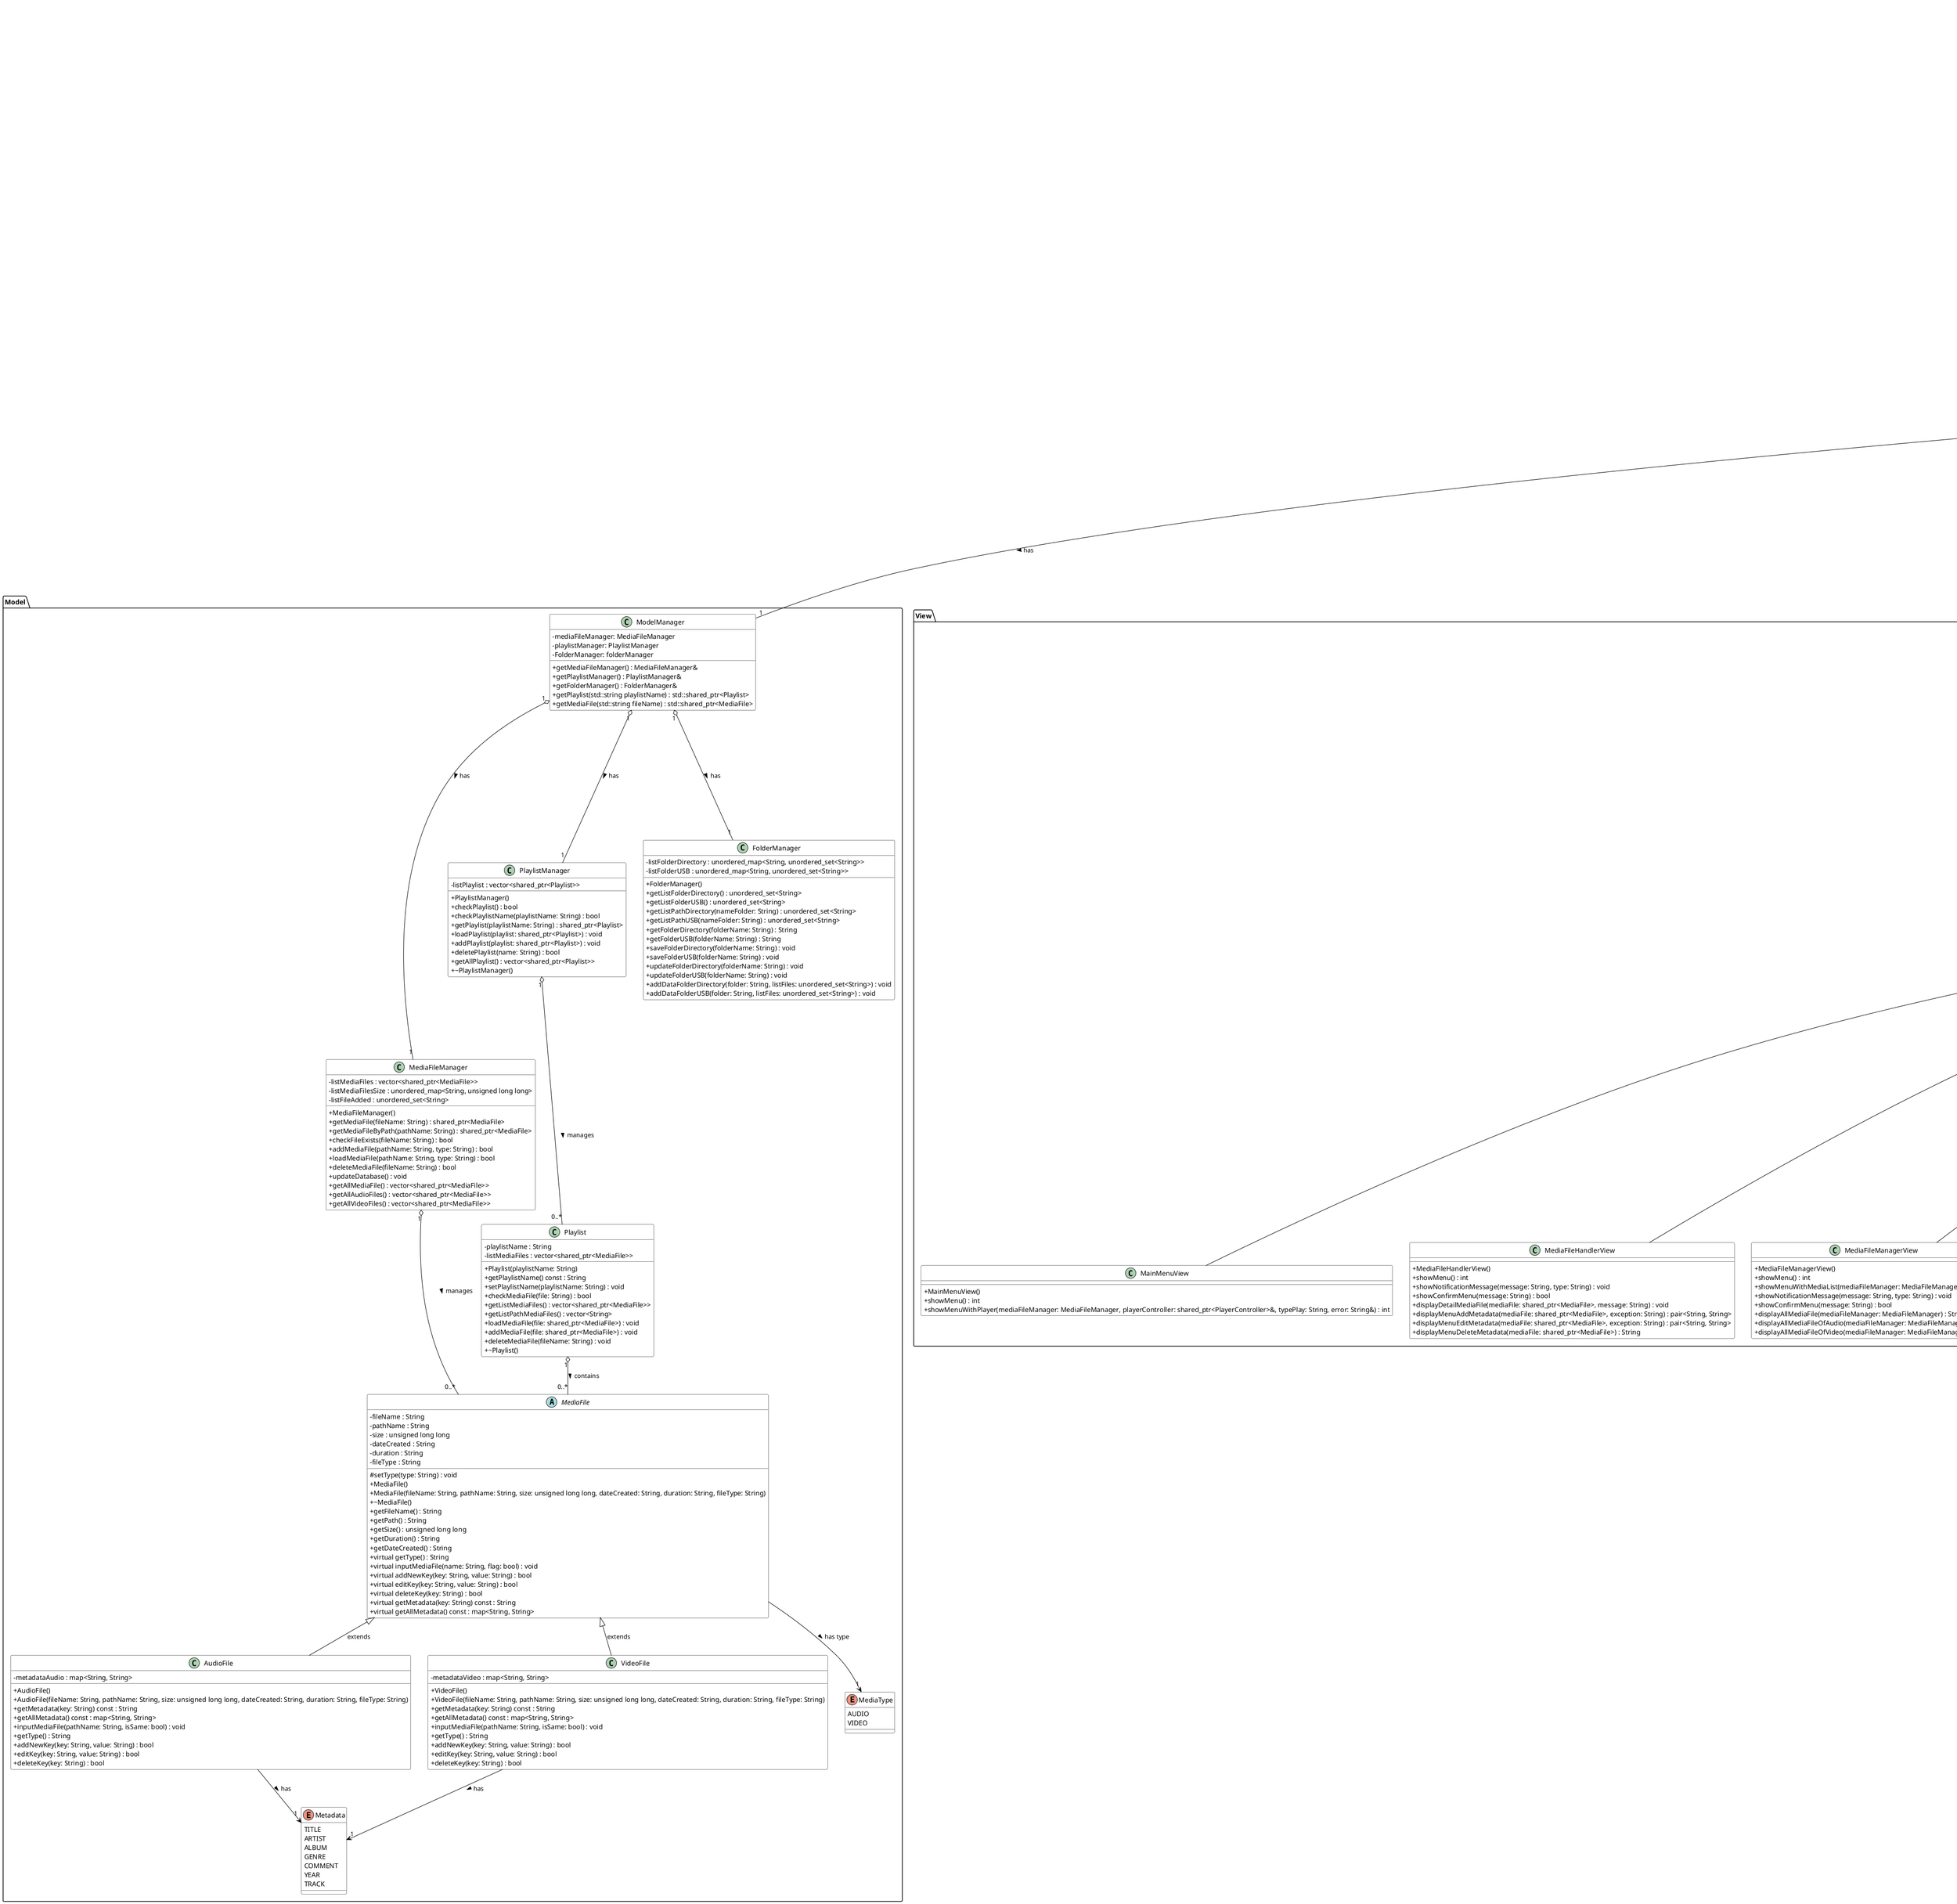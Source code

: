 @startuml Media Player Class Diagram

' Style configurations
skinparam classAttributeIconSize 0
skinparam class {
    BackgroundColor white
    ArrowColor black
    BorderColor black
}

package Model {

    class ModelManager{
        - mediaFileManager: MediaFileManager
        - playlistManager: PlaylistManager
        - FolderManager: folderManager
        + getMediaFileManager() : MediaFileManager&
        + getPlaylistManager() : PlaylistManager&
        + getFolderManager() : FolderManager&
        + getPlaylist(std::string playlistName) : std::shared_ptr<Playlist>
        + getMediaFile(std::string fileName) : std::shared_ptr<MediaFile>
    }

    abstract class MediaFile {
        - fileName : String
        - pathName : String
        - size : unsigned long long
        - dateCreated : String
        - duration : String
        - fileType : String
        # setType(type: String) : void
        + MediaFile()
        + MediaFile(fileName: String, pathName: String, size: unsigned long long, dateCreated: String, duration: String, fileType: String)
        + ~MediaFile()
        + getFileName() : String
        + getPath() : String
        + getSize() : unsigned long long
        + getDuration() : String
        + getDateCreated() : String
        + virtual getType() : String
        + virtual inputMediaFile(name: String, flag: bool) : void
        + virtual addNewKey(key: String, value: String) : bool
        + virtual editKey(key: String, value: String) : bool
        + virtual deleteKey(key: String) : bool
        + virtual getMetadata(key: String) const : String
        + virtual getAllMetadata() const : map<String, String>
    }
    
    class AudioFile {
        - metadataAudio : map<String, String>
        + AudioFile()
        + AudioFile(fileName: String, pathName: String, size: unsigned long long, dateCreated: String, duration: String, fileType: String)
        + getMetadata(key: String) const : String
        + getAllMetadata() const : map<String, String>
        + inputMediaFile(pathName: String, isSame: bool) : void
        + getType() : String
        + addNewKey(key: String, value: String) : bool
        + editKey(key: String, value: String) : bool
        + deleteKey(key: String) : bool
    }
    
    class VideoFile {
        - metadataVideo : map<String, String>
        + VideoFile()
        + VideoFile(fileName: String, pathName: String, size: unsigned long long, dateCreated: String, duration: String, fileType: String)
        + getMetadata(key: String) const : String
        + getAllMetadata() const : map<String, String>
        + inputMediaFile(pathName: String, isSame: bool) : void
        + getType() : String
        + addNewKey(key: String, value: String) : bool
        + editKey(key: String, value: String) : bool
        + deleteKey(key: String) : bool
    }
    
    class Playlist {
        - playlistName : String
        - listMediaFiles : vector<shared_ptr<MediaFile>>
        + Playlist(playlistName: String)
        + getPlaylistName() const : String
        + setPlaylistName(playlistName: String) : void
        + checkMediaFile(file: String) : bool
        + getListMediaFiles() : vector<shared_ptr<MediaFile>>
        + getListPathMediaFiles() : vector<String>
        + loadMediaFile(file: shared_ptr<MediaFile>) : void
        + addMediaFile(file: shared_ptr<MediaFile>) : void
        + deleteMediaFile(fileName: String) : void
        + ~Playlist()
    }

    class MediaFileManager {
        - listMediaFiles : vector<shared_ptr<MediaFile>>
        - listMediaFilesSize : unordered_map<String, unsigned long long>
        - listFileAdded : unordered_set<String>
        + MediaFileManager()
        + getMediaFile(fileName: String) : shared_ptr<MediaFile>
        + getMediaFileByPath(pathName: String) : shared_ptr<MediaFile>
        + checkFileExists(fileName: String) : bool
        + addMediaFile(pathName: String, type: String) : bool
        + loadMediaFile(pathName: String, type: String) : bool
        + deleteMediaFile(fileName: String) : bool
        + updateDatabase() : void
        + getAllMediaFile() : vector<shared_ptr<MediaFile>>
        + getAllAudioFiles() : vector<shared_ptr<MediaFile>>
        + getAllVideoFiles() : vector<shared_ptr<MediaFile>>
    }

    class PlaylistManager {
        - listPlaylist : vector<shared_ptr<Playlist>>
        + PlaylistManager()
        + checkPlaylist() : bool
        + checkPlaylistName(playlistName: String) : bool
        + getPlaylist(playlistName: String) : shared_ptr<Playlist>
        + loadPlaylist(playlist: shared_ptr<Playlist>) : void
        + addPlaylist(playlist: shared_ptr<Playlist>) : void
        + deletePlaylist(name: String) : bool
        + getAllPlaylist() : vector<shared_ptr<Playlist>>
        + ~PlaylistManager()
    }
    
    class FolderManager {
        - listFolderDirectory : unordered_map<String, unordered_set<String>>
        - listFolderUSB : unordered_map<String, unordered_set<String>>
        + FolderManager()
        + getListFolderDirectory() : unordered_set<String>
        + getListFolderUSB() : unordered_set<String>
        + getListPathDirectory(nameFolder: String) : unordered_set<String>
        + getListPathUSB(nameFolder: String) : unordered_set<String>
        + getFolderDirectory(folderName: String) : String
        + getFolderUSB(folderName: String) : String
        + saveFolderDirectory(folderName: String) : void
        + saveFolderUSB(folderName: String) : void
        + updateFolderDirectory(folderName: String) : void
        + updateFolderUSB(folderName: String) : void
        + addDataFolderDirectory(folder: String, listFiles: unordered_set<String>) : void
        + addDataFolderUSB(folder: String, listFiles: unordered_set<String>) : void
    }

    enum MediaType {
    AUDIO
    VIDEO
    }

    enum Metadata{
        TITLE
        ARTIST
        ALBUM
        GENRE
        COMMENT
        YEAR
        TRACK
    }

    ' Inheritance relationships
    MediaFile <|-- AudioFile : extends
    MediaFile <|-- VideoFile : extends

    ' Composition relationships (strong ownership)
    PlaylistManager "1" o-- "0..*" Playlist : manages >
    Playlist "1" o-- "0..*" MediaFile : contains >
    MediaFileManager "1" o-- "0..*" MediaFile : manages >

    ModelManager "1" o-- "1" MediaFileManager : has >
    ModelManager "1" o-- "1" PlaylistManager : has >
    ModelManager "1" o-- "1" FolderManager : has >

    ' Association relationships

    MediaFile --> "1" MediaType : has type >
    AudioFile --> "1" Metadata : has >
    VideoFile --> "1" Metadata : has >
    
}




package View {
    class ViewManager {
        - views : unordered_map<String, shared_ptr<BaseView>>
        - currentView : shared_ptr<BaseView>
        + ViewManager()
        + getView(viewName: String) : shared_ptr<BaseView>
        + ~ViewManager()
    }

    abstract class BaseView {
        + BaseView()
        + virtual ~BaseView()
        + virtual showMenu() : int
        + virtual showNotificationMessage(title: String, message: String) : void
        + virtual showConfirmMenu(message: String) : bool
        + virtual showMenuWithPlayer(mediaManager: MediaFileManager, playerController: shared_ptr<PlayerController>&, title: String, message: String&) : int
        + virtual displayAllMediaFile(mediaManager: MediaFileManager) : String
        + virtual displayAllMediaFileOfAudio(mediaManager: MediaFileManager) : String
        + virtual displayAllMediaFileOfVideo(mediaManager: MediaFileManager) : String
        + virtual showMenuWithMediaList(mediaManager: MediaFileManager) : int
        + virtual displayDetailMediaFile(mediaFile: shared_ptr<MediaFile>, title: String) : void
        + virtual displayMenuAddMetadata(mediaFile: shared_ptr<MediaFile>, title: String) : pair<String, String>
        + virtual displayMenuEditMetadata(mediaFile: shared_ptr<MediaFile>, title: String) : pair<String, String>
        + virtual displayMenuDeleteMetadata(mediaFile: shared_ptr<MediaFile>) : String
        + virtual displayAllMediaFileInPlaylist(playlist: shared_ptr<Playlist>) : String
        + virtual showMenuWithMediaListInPlaylist(playlist: shared_ptr<Playlist>) : int
        + virtual displayAllFolder(folderData: pair<unordered_set<String>, unordered_set<String>>) : pair<String, String>
        + virtual displayAllPlaylist(playlistManager: PlaylistManager) : String
        + virtual showMenuWithPlaylist(playlists: vector<shared_ptr<Playlist>>) : int
        + virtual showMenuCreatePlaylist() : String
        + virtual showListFolder(folders: vector<String>) : int
        + virtual showListUSBName(usbNames: vector<String>) : int
        + virtual setListPathNameIsAdded(paths: unordered_set<String>) : void
        + virtual showFileAdded() : void
        + virtual getPortAndBaudRate(ports: vector<String>, baudRates: vector<String>) : pair<String, unsigned int>
    }

    class MainMenuView {
        + MainMenuView()
        + showMenu() : int
        + showMenuWithPlayer(mediaFileManager: MediaFileManager, playerController: shared_ptr<PlayerController>&, typePlay: String, error: String&) : int
    }

    class MediaFileHandlerView {
        + MediaFileHandlerView()
        + showMenu() : int
        + showNotificationMessage(message: String, type: String) : void
        + showConfirmMenu(message: String) : bool
        + displayDetailMediaFile(mediaFile: shared_ptr<MediaFile>, message: String) : void
        + displayMenuAddMetadata(mediaFile: shared_ptr<MediaFile>, exception: String) : pair<String, String>
        + displayMenuEditMetadata(mediaFile: shared_ptr<MediaFile>, exception: String) : pair<String, String>
        + displayMenuDeleteMetadata(mediaFile: shared_ptr<MediaFile>) : String
    }
    
    class MediaFileManagerView {
        + MediaFileManagerView()
        + showMenu() : int
        + showMenuWithMediaList(mediaFileManager: MediaFileManager) : int
        + showNotificationMessage(message: String, type: String) : void
        + showConfirmMenu(message: String) : bool
        + displayAllMediaFile(mediaFileManager: MediaFileManager) : String
        + displayAllMediaFileOfAudio(mediaFileManager: MediaFileManager) : String
        + displayAllMediaFileOfVideo(mediaFileManager: MediaFileManager) : String
    }

    class PlaylistHandlerView {
        + PlaylistHandlerView()
        + showMenu() : int
        + showConfirmMenu(message: String) : bool
        + showNotificationMessage(message: String, type: String) : void
        + showMenuCreatePlaylist() : String
        + showMenuWithMediaListInPlaylist(playlist: shared_ptr<Playlist>) : int
        + displayAllMediaFileInPlaylist(playlist: shared_ptr<Playlist>) : String
        + displayAllFolder(listFolderDirectoryAndUSB: pair<unordered_set<String>, unordered_set<String>>) : pair<String, String>
    }

    class PlaylistManagerView {
        + PlaylistManagerView()
        + showMenu() : int
        + showMenuWithPlaylist(listPlaylist: vector<shared_ptr<Playlist>>) : int
        + showConfirmMenu(message: String) : bool
        + showNotificationMessage(message: String, type: String) : void
        + showMenuCreatePlaylist() : String
        + displayAllPlaylist(playlistManager: PlaylistManager) : String
    }

    class ScanView {
        - listPathNameIsAdded : unordered_set<String>
        + ScanView()
        + showMenu() : int
        + showListFolder(listFolder: vector<String>) : int
        + showListUSBName(usbDevices: vector<String>) : int
        + setListPathNameIsAdded(listPathName: unordered_set<String>) : void
        + showFileAdded() : void
    }

    class UartView {
        + UartView()
        + showMenu() : int
        + getPortAndBaudRate(portList: vector<String>, baudRateOptions: vector<String>) : pair<String, unsigned int>
    }


    ViewManager o--> BaseView : has >

    BaseView <|-- MainMenuView
    BaseView <|-- MediaFileHandlerView
    BaseView <|-- MediaFileManagerView
    BaseView <|-- PlaylistHandlerView
    BaseView <|-- PlaylistManagerView
    BaseView <|-- ScanView
    BaseView <|-- UartView
}


package Controller {
    class ControllerManager {
        - model : ModelManager
        - view : ViewManager
        - uartManager : shared_ptr<UARTManager>
        - scannerController : shared_ptr<MediaScannerController>
        - mediaFileHandlerController : shared_ptr<MediaFileController>
        - mediaPlaylistController : shared_ptr<MediaPlaylistController>
        - playerController : shared_ptr<PlayerController>
        - mediaFileManagerController : unique_ptr<MediaFileManagerController>
        - mediaPlaylistManagerController : unique_ptr<MediaPlaylistManagerController>
        + ControllerManager(model: ModelManager, view: ViewManager, uart: shared_ptr<UARTManager>)
        + getView(viewName: String) : shared_ptr<BaseView>
        + runApp() : void
        + checkUart() : bool
        + ScanData() : void
        + mediaFileHandler() : String
        + mediaFileManager() : void
        + playlistHandler() : void
        + playlistManager() : void
        + playMusicHandler() : String
        + playPlaylist() : vector<String>
        + playVideoHandler() : String
    }

    class MediaFileController {
        - mediaFile : shared_ptr<MediaFile>
        - mediaFileHandlerView : shared_ptr<BaseView>
        # isValidFormat(value: String, pattern: String) : bool
        + MediaFileController(m: shared_ptr<MediaFile>, v: shared_ptr<BaseView>)
        + handlerMediaFile() : void
        + getDetailMediaFile(message: String) : void
        + addMetadata() : String
        + editMetadata() : String
        + deleteMetadata() : String
    }

    class MediaFileManagerController {
        - mediaManager : MediaFileManager&
        - mediaFileManagerView : shared_ptr<BaseView>
        - mediaFileHandlerView : shared_ptr<BaseView>
        - scannerController : shared_ptr<MediaScannerController>
        - listMediaFileController : unordered_map<String, shared_ptr<MediaFileController>>
        # isValidPath(path: String) : bool
        # fileExists(path: String) : bool
        + MediaFileManagerController(mediaManager: MediaFileManager&, mediaManagerView: shared_ptr<BaseView>, mediaFileView: shared_ptr<BaseView>, c: shared_ptr<MediaScannerController>)
        + handleMediaFileManager() : void
        + addMediaFileController(fileName: String, mediaFileController: shared_ptr<MediaFileController>) : void
        + getMediaFileController(fileName: String) : shared_ptr<MediaFileController>
        + addDataFile(pathName: String) : int
        + addDataFolder(listPathName: unordered_set<String>) : void
        + deleteData(fileName: String) : bool
        + showAllMediaFile() : String
        + showAllMediaFileOfVideo() : String
        + showAllMediaFileOfAudio() : String
    }

    class MediaPlaylistController {
        - mediaFileManager : MediaFileManager&
        - folderManager : FolderManager&
        - playlist : shared_ptr<Playlist>
        - mediaManagerView : shared_ptr<BaseView>
        - playlistHandlerView : shared_ptr<BaseView>
        + MediaPlaylistController(mediaFileManager: MediaFileManager&, folderManager: FolderManager&, playlistModel: shared_ptr<Playlist>, mediaManagerView: shared_ptr<BaseView>, playlistHandlerView: shared_ptr<BaseView>)
        + handlerPlaylist() : void
        + setNamePlaylist(name: String) : void
        + getListPathMediaFiles() : vector<String>
        + addMediaFileInPlaylist(fileName: String) : bool
        + addMediaFileByFolder() : bool
        + deleteMediaFileInPlaylist(fileName: String) : bool
        + displayAllMediaFilesInPlaylist() : void
        + showMenuWithMediaListInPlaylist() : int
    }

    class MediaPlaylistManagerController {
        - playlistManager : PlaylistManager&
        - mediaFileManager : MediaFileManager&
        - folderManager : FolderManager&
        - mediaManagerView : shared_ptr<BaseView>
        - playlistManagerView : shared_ptr<BaseView>
        - playlistHandlerView : shared_ptr<BaseView>
        - listMediaPlaylistController : unordered_map<String, shared_ptr<MediaPlaylistController>>
        + MediaPlaylistManagerController(playlistModel: PlaylistManager&, mediafileManager: MediaFileManager&, folderManager: FolderManager&, mediaManagerView: shared_ptr<BaseView>, playlistManagerView: shared_ptr<BaseView>, playlistHandlerView: shared_ptr<BaseView>)
        + handlerPlaylistManager() : void
        + addMediaPlaylistController(playlistName: String, mediaPlaylistController: shared_ptr<MediaPlaylistController>) : void
        + getMediaPlaylistController(playlistName: String) : shared_ptr<MediaPlaylistController>
        + createPlaylist(namePlaylist: String) : String
        + deletePlaylist(playlistName: String) : bool
        + displayAllPlaylist() : String
    }

    class MediaScannerController {
        - mediaFileManager : MediaFileManager&
        - playlistManager : PlaylistManager&
        - folderManager : FolderManager&
        - scanView : shared_ptr<BaseView>
        - listPaths : unordered_set<String>
        - listPathsAdded : unordered_set<String>
        + MediaScannerController(mediaFileManager: MediaFileManager&, playlistManager: PlaylistManager&, folderManager: FolderManager&, scanView: shared_ptr<BaseView>)
        + handleScan(isRunning: bool) : void
        + addDataFileWithFolder(nameFolder: String, nameLocation: String) : void
        + loadData() : void
        + loadFolder() : void
        + loadMediaPlaylist() : void
        + getListPaths() : unordered_set<String>
        + scanUSBDevices() : void
        + scanHomeDirectory() : void
        + checkFolderDirectory() : bool
        + checkFolderUSB() : bool
        + scanFolder(path: String) : unordered_set<String>
    }

    ControllerManager "1" o-- "1" MediaFileController : has >
    ControllerManager "1" o-- "1" MediaFileManagerController : has >
    ControllerManager "1" o-- "1" MediaPlaylistController : has >
    ControllerManager "1" o-- "1" MediaPlaylistManagerController : has >
    ControllerManager "1" o-- "1" MediaScannerController : has >

    ControllerManager "1" o-- "1" ModelManager : has >
    ControllerManager "1" o-- "1" ViewManager : has >

}

package Player{
    class PlayerController {
        - mediaFiles : vector<String>
        - currentIndex : size_t
        - playing : atomic<bool>
        - paused : atomic<bool>
        - playbackThread : thread
        - stateMutex : recursive_mutex
        - manualTransition : bool
        - repeat : bool
        - volume : atomic<int>
        - observersIndex : vector<function<void(int)>>
        - observersState : vector<function<void()>>
        - observersVolume : vector<function<void()>>
        - observersDuration : vector<function<void(int)>>
        - currentDuration : atomic<int>
        - durationRunning : atomic<bool>
        - durationThread : thread
        - static currentPlayingFile : String
        # playbackWorker(file: String) : void
        # stopPlaybackThread() : void
        # playAudio(filePath: char*) : void
        # playVideo(filePath: char*) : void
        # startDuration() : void
        # stopDuration() : void
        # resetDuration() : void
        + PlayerController(files: vector<String>)
        + ~PlayerController()
        + setNotificationsEnabled(enabled: bool) : void
        + addObserverIndex(index: function<void(int)>) : void
        + notifyObserversIndex() : void
        + addObserverState(observer: function<void()>) : void
        + notifyObserversState() : void
        + addObserverVolume(observer: function<void()>) : void
        + notifyObserversVolume() : void
        + addObserverDuration(observer: function<void(int)>) : void
        + notifyObserversDuration() : void
        + getCurrentIndex() : size_t
        + getMediaFiles() : vector<String>
        + play() : void
        + isPlaying() : bool
        + pause() : void
        + isPause() : bool
        + resume() : void
        + togglePlayback() : void
        + toggleRepeat() : void
        + isRepeat() : bool
        + stop() : void
        + playNext() : void
        + playPrevious() : void
        + setVolume(newVolume: int) : void
        + increaseVolume(increment: int) : void
        + decreaseVolume(decrement: int) : void
        + getVolume() const : int
        + getDuration() : int
    }

    enum ButtonType {
        PLAY_PAUSE
        STOP
        NEXT
        PREVIOUS
        VOLUME_UP
        VOLUME_DOWN
    }

    PlayerController --> "1" ButtonType

}

package ConfigLoader{
    class UARTManager {
        - io_context : asio::io_context
        - serial_port : unique_ptr<asio::serial_port>
        - uartThread : thread
        # asyncHandleUart(serial: asio::serial_port&, playerController: shared_ptr<PlayerController>) : void
        + UARTManager()
        + ~UARTManager()
        + runMediaUart(playerController: shared_ptr<PlayerController>&) : void
        + stopUART() : void
        + isConnectionActive() const : bool
        + checkPortConnection(port: String, baud_rate: unsigned int) : bool
        + getPortList() : vector<String>
        + getBaudRateOptions() : vector<String>
    }

    enum MainMenu {
        METADATA_FILE_HANDLER = 1
        MEDIA_FILE_MANAGER = 2
        PLAYLIST_HANDLER = 3
        PLAYLIST_MANAGER = 4
        PLAY_MUSIC = 5
        PLAY_PLAYLIST = 6
        PLAY_VIDEO = 7
        EXIT_MAIN_MENU = 0
    }

    enum Player {
        PLAY_PAUSE = -2
        STOP = -3
        REPEAT = -4
        NEXT = -5
        PREVIOUS = -6
    }

    enum ScanMenu {
        SCAN_HOME_DIRECTORY = 1
        SCAN_USB = 2
        EXIT_MENU_SCAN = 0
    }

    enum MediaFileMenu {
        ADD_METADATA = 1
        EDIT_METADATA = 2
        DELETE_METADATA = 3
        EXIT_MENU_METADATA_EDIT = 0
    }

    enum MediaFileManagerMenu {
        ADD_FILE_PATH = 1
        ADD_FOLDER_PATH = 2
        DELETE_FILE = 3
        SHOW_ALL_MEDIAFILE = 4
        SHOW_ALL_MEDIAFILE_AUDIO = 5
        SHOW_ALL_MEDIAFILE_VIDEO = 6
        EXIT_MENU_MEDIAFILE_MANAGER = 0
    }

    enum PlaylistMenu {
        ADD_MEDIA_FILE_TO_PLAYLIST = 1
        ADD_MEDIA_FILE_TO_PLAYLIST_BY_PATH = 2
        DELETE_MEDIA_FILE_FROM_PLAYLIST = 3
        RENAME_PLAYLIST = 4
        EXIT_MENU_PLAYLIST_HANDLER = 0
    }

    enum PlaylistManagerMenu {
        CREATE_PLAYLIST = 1
        DELETE_PLAYLIST = 2
        DISPLAY_ALL_PLAYLIST = 3
        EXIT_MENU_PLAYLIST_MANAGER = 0
    }
}

ControllerManager "1" o-- "1" Player : has >

ControllerManager "1" o-- "1" MainMenu : uses >
PlayerController "1" o-- "1" Player : uses >
MediaScannerController "1" o-- "1" ScanMenu : uses >
MediaFileController "1" o-- "1" MediaFileMenu : uses >
MediaFileManagerController "1" o-- "1" MediaFileManagerMenu : uses >
MediaPlaylistController "1" o-- "1" PlaylistMenu : uses >
MediaPlaylistManagerController "1" o-- "1" PlaylistManagerMenu : uses >

@enduml